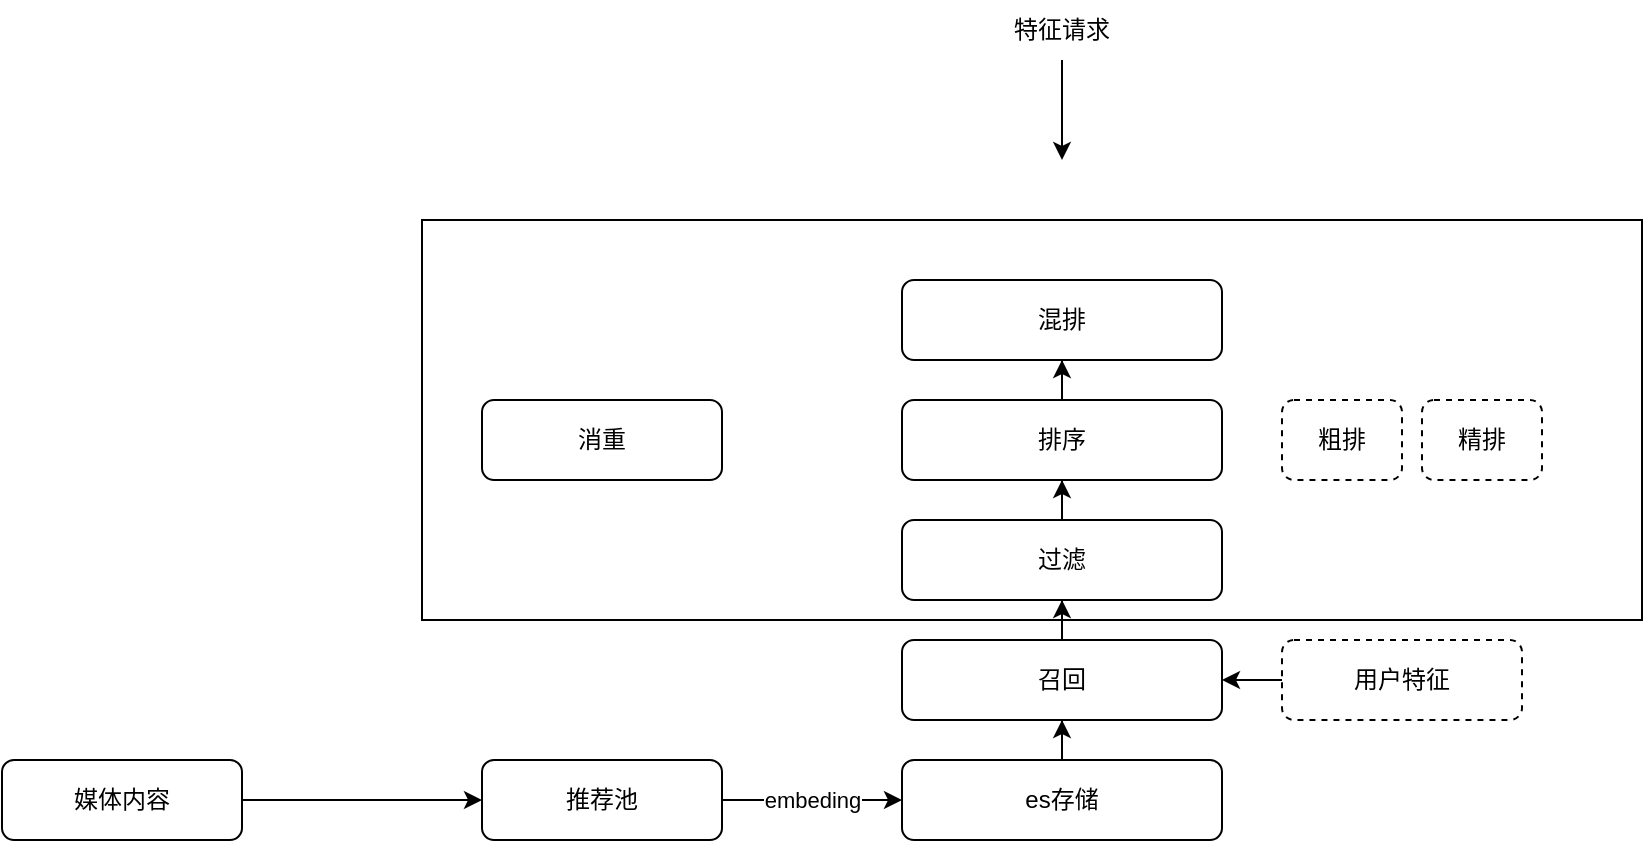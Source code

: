 <mxfile version="21.6.5" type="github">
  <diagram name="第 1 页" id="dJIPi76iVZj3krwEWg67">
    <mxGraphModel dx="1242" dy="724" grid="1" gridSize="10" guides="1" tooltips="1" connect="1" arrows="1" fold="1" page="1" pageScale="1" pageWidth="827" pageHeight="1169" math="0" shadow="0">
      <root>
        <mxCell id="0" />
        <mxCell id="1" parent="0" />
        <mxCell id="dX-Oc3Zzox63MUFhQ_1_-22" value="" style="rounded=0;whiteSpace=wrap;html=1;" vertex="1" parent="1">
          <mxGeometry x="290" y="240" width="610" height="200" as="geometry" />
        </mxCell>
        <mxCell id="dX-Oc3Zzox63MUFhQ_1_-5" style="edgeStyle=orthogonalEdgeStyle;rounded=0;orthogonalLoop=1;jettySize=auto;html=1;exitX=0.5;exitY=0;exitDx=0;exitDy=0;" edge="1" parent="1" source="dX-Oc3Zzox63MUFhQ_1_-1" target="dX-Oc3Zzox63MUFhQ_1_-2">
          <mxGeometry relative="1" as="geometry" />
        </mxCell>
        <mxCell id="dX-Oc3Zzox63MUFhQ_1_-1" value="" style="rounded=1;whiteSpace=wrap;html=1;" vertex="1" parent="1">
          <mxGeometry x="530" y="450" width="160" height="40" as="geometry" />
        </mxCell>
        <mxCell id="dX-Oc3Zzox63MUFhQ_1_-6" style="edgeStyle=orthogonalEdgeStyle;rounded=0;orthogonalLoop=1;jettySize=auto;html=1;exitX=0.5;exitY=0;exitDx=0;exitDy=0;" edge="1" parent="1" source="dX-Oc3Zzox63MUFhQ_1_-2" target="dX-Oc3Zzox63MUFhQ_1_-3">
          <mxGeometry relative="1" as="geometry" />
        </mxCell>
        <mxCell id="dX-Oc3Zzox63MUFhQ_1_-2" value="过滤" style="rounded=1;whiteSpace=wrap;html=1;" vertex="1" parent="1">
          <mxGeometry x="530" y="390" width="160" height="40" as="geometry" />
        </mxCell>
        <mxCell id="dX-Oc3Zzox63MUFhQ_1_-7" style="edgeStyle=orthogonalEdgeStyle;rounded=0;orthogonalLoop=1;jettySize=auto;html=1;exitX=0.5;exitY=0;exitDx=0;exitDy=0;" edge="1" parent="1" source="dX-Oc3Zzox63MUFhQ_1_-3" target="dX-Oc3Zzox63MUFhQ_1_-4">
          <mxGeometry relative="1" as="geometry" />
        </mxCell>
        <mxCell id="dX-Oc3Zzox63MUFhQ_1_-3" value="排序" style="rounded=1;whiteSpace=wrap;html=1;" vertex="1" parent="1">
          <mxGeometry x="530" y="330" width="160" height="40" as="geometry" />
        </mxCell>
        <mxCell id="dX-Oc3Zzox63MUFhQ_1_-4" value="混排" style="rounded=1;whiteSpace=wrap;html=1;" vertex="1" parent="1">
          <mxGeometry x="530" y="270" width="160" height="40" as="geometry" />
        </mxCell>
        <mxCell id="dX-Oc3Zzox63MUFhQ_1_-9" value="embeding" style="edgeStyle=orthogonalEdgeStyle;rounded=0;orthogonalLoop=1;jettySize=auto;html=1;exitX=1;exitY=0.5;exitDx=0;exitDy=0;entryX=0;entryY=0.5;entryDx=0;entryDy=0;" edge="1" parent="1" source="dX-Oc3Zzox63MUFhQ_1_-8" target="dX-Oc3Zzox63MUFhQ_1_-11">
          <mxGeometry relative="1" as="geometry" />
        </mxCell>
        <mxCell id="dX-Oc3Zzox63MUFhQ_1_-8" value="推荐池" style="rounded=1;whiteSpace=wrap;html=1;" vertex="1" parent="1">
          <mxGeometry x="320" y="510" width="120" height="40" as="geometry" />
        </mxCell>
        <mxCell id="dX-Oc3Zzox63MUFhQ_1_-10" value="召回" style="text;html=1;strokeColor=none;fillColor=none;align=center;verticalAlign=middle;whiteSpace=wrap;rounded=0;" vertex="1" parent="1">
          <mxGeometry x="580" y="455" width="60" height="30" as="geometry" />
        </mxCell>
        <mxCell id="dX-Oc3Zzox63MUFhQ_1_-12" style="edgeStyle=orthogonalEdgeStyle;rounded=0;orthogonalLoop=1;jettySize=auto;html=1;exitX=0.5;exitY=0;exitDx=0;exitDy=0;" edge="1" parent="1" source="dX-Oc3Zzox63MUFhQ_1_-11" target="dX-Oc3Zzox63MUFhQ_1_-1">
          <mxGeometry relative="1" as="geometry" />
        </mxCell>
        <mxCell id="dX-Oc3Zzox63MUFhQ_1_-11" value="es存储" style="rounded=1;whiteSpace=wrap;html=1;" vertex="1" parent="1">
          <mxGeometry x="530" y="510" width="160" height="40" as="geometry" />
        </mxCell>
        <mxCell id="dX-Oc3Zzox63MUFhQ_1_-15" value="消重" style="rounded=1;whiteSpace=wrap;html=1;" vertex="1" parent="1">
          <mxGeometry x="320" y="330" width="120" height="40" as="geometry" />
        </mxCell>
        <mxCell id="dX-Oc3Zzox63MUFhQ_1_-17" style="edgeStyle=orthogonalEdgeStyle;rounded=0;orthogonalLoop=1;jettySize=auto;html=1;exitX=1;exitY=0.5;exitDx=0;exitDy=0;" edge="1" parent="1" source="dX-Oc3Zzox63MUFhQ_1_-16" target="dX-Oc3Zzox63MUFhQ_1_-8">
          <mxGeometry relative="1" as="geometry" />
        </mxCell>
        <mxCell id="dX-Oc3Zzox63MUFhQ_1_-16" value="媒体内容" style="rounded=1;whiteSpace=wrap;html=1;" vertex="1" parent="1">
          <mxGeometry x="80" y="510" width="120" height="40" as="geometry" />
        </mxCell>
        <mxCell id="dX-Oc3Zzox63MUFhQ_1_-18" value="粗排" style="rounded=1;whiteSpace=wrap;html=1;dashed=1;" vertex="1" parent="1">
          <mxGeometry x="720" y="330" width="60" height="40" as="geometry" />
        </mxCell>
        <mxCell id="dX-Oc3Zzox63MUFhQ_1_-19" value="精排" style="rounded=1;whiteSpace=wrap;html=1;dashed=1;" vertex="1" parent="1">
          <mxGeometry x="790" y="330" width="60" height="40" as="geometry" />
        </mxCell>
        <mxCell id="dX-Oc3Zzox63MUFhQ_1_-21" style="edgeStyle=orthogonalEdgeStyle;rounded=0;orthogonalLoop=1;jettySize=auto;html=1;exitX=0.5;exitY=1;exitDx=0;exitDy=0;" edge="1" parent="1" source="dX-Oc3Zzox63MUFhQ_1_-20">
          <mxGeometry relative="1" as="geometry">
            <mxPoint x="610" y="210" as="targetPoint" />
          </mxGeometry>
        </mxCell>
        <mxCell id="dX-Oc3Zzox63MUFhQ_1_-20" value="特征请求" style="text;html=1;strokeColor=none;fillColor=none;align=center;verticalAlign=middle;whiteSpace=wrap;rounded=0;" vertex="1" parent="1">
          <mxGeometry x="580" y="130" width="60" height="30" as="geometry" />
        </mxCell>
        <mxCell id="dX-Oc3Zzox63MUFhQ_1_-25" style="edgeStyle=orthogonalEdgeStyle;rounded=0;orthogonalLoop=1;jettySize=auto;html=1;exitX=0;exitY=0.5;exitDx=0;exitDy=0;" edge="1" parent="1" source="dX-Oc3Zzox63MUFhQ_1_-23" target="dX-Oc3Zzox63MUFhQ_1_-1">
          <mxGeometry relative="1" as="geometry" />
        </mxCell>
        <mxCell id="dX-Oc3Zzox63MUFhQ_1_-23" value="用户特征" style="rounded=1;whiteSpace=wrap;html=1;dashed=1;" vertex="1" parent="1">
          <mxGeometry x="720" y="450" width="120" height="40" as="geometry" />
        </mxCell>
      </root>
    </mxGraphModel>
  </diagram>
</mxfile>
